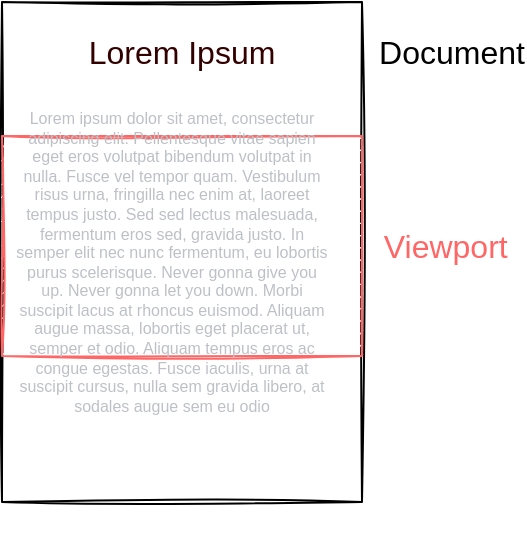 <mxfile version="19.0.3" type="device" pages="4"><diagram id="3cpxAuL0YE_vmagbhDHF" name="Page-1"><mxGraphModel dx="698" dy="698" grid="1" gridSize="10" guides="1" tooltips="1" connect="1" arrows="1" fold="1" page="1" pageScale="1" pageWidth="827" pageHeight="1169" math="0" shadow="0"><root><mxCell id="0"/><mxCell id="1" parent="0"/><mxCell id="OAbEQQM3nx41dl5Ajq4j-1" value="" style="rounded=0;whiteSpace=wrap;html=1;sketch=1;labelPosition=right;verticalLabelPosition=top;align=left;verticalAlign=bottom;" parent="1" vertex="1"><mxGeometry x="35" y="40" width="180" height="250" as="geometry"/></mxCell><mxCell id="OAbEQQM3nx41dl5Ajq4j-4" value="&lt;font color=&quot;#ff6666&quot;&gt;&amp;nbsp; Viewport&lt;/font&gt;" style="text;html=1;strokeColor=#FF6666;fillColor=#FFFFFF;align=left;verticalAlign=middle;whiteSpace=wrap;rounded=0;sketch=1;fillStyle=hachure;labelPosition=right;verticalLabelPosition=middle;fontSize=16;" parent="1" vertex="1"><mxGeometry x="35" y="107" width="180" height="110" as="geometry"/></mxCell><mxCell id="OAbEQQM3nx41dl5Ajq4j-5" value="Lorem Ipsum" style="text;html=1;strokeColor=none;fillColor=none;align=center;verticalAlign=middle;whiteSpace=wrap;rounded=0;sketch=1;fillStyle=hachure;fontSize=16;fontColor=#330000;" parent="1" vertex="1"><mxGeometry x="50" y="50" width="150" height="30" as="geometry"/></mxCell><mxCell id="OAbEQQM3nx41dl5Ajq4j-6" value="&lt;font color=&quot;#bdc1c6&quot;&gt;&lt;br&gt;&lt;/font&gt;&lt;p class=&quot;p1&quot;&gt;&lt;span class=&quot;s1&quot;&gt;&lt;font color=&quot;#bdc1c6&quot;&gt;Lorem ipsum dolor sit amet, consectetur adipiscing elit. Pellentesque vitae sapien eget eros volutpat bibendum volutpat in nulla. Fusce vel tempor quam. Vestibulum risus urna, fringilla nec enim at, laoreet tempus justo. Sed sed lectus malesuada, fermentum eros sed, gravida justo. In semper elit nec nunc fermentum, eu lobortis purus scelerisque. Never gonna give you up. Never gonna let you down. Morbi suscipit lacus at rhoncus euismod. Aliquam augue massa, lobortis eget placerat ut, semper et odio. Aliquam tempus eros ac congue egestas. Fusce iaculis, urna at suscipit cursus, nulla sem gravida libero, at sodales augue sem eu odio&lt;/font&gt;&lt;/span&gt;&lt;/p&gt;&lt;font color=&quot;#bdc1c6&quot;&gt;&lt;br&gt;&lt;br&gt;&lt;/font&gt;" style="text;html=1;strokeColor=none;fillColor=none;align=center;verticalAlign=middle;whiteSpace=wrap;rounded=0;sketch=1;fillStyle=hachure;fontSize=8;fontColor=#330000;" parent="1" vertex="1"><mxGeometry x="40" y="40" width="160" height="270" as="geometry"/></mxCell><mxCell id="OAbEQQM3nx41dl5Ajq4j-7" value="Document" style="text;html=1;strokeColor=none;fillColor=none;align=center;verticalAlign=middle;whiteSpace=wrap;rounded=0;dashed=1;fontSize=16;" parent="1" vertex="1"><mxGeometry x="230" y="50" width="60" height="30" as="geometry"/></mxCell></root></mxGraphModel></diagram><diagram id="mmbc34vVD5-PkJ6KhPQg" name="Page-2"><mxGraphModel dx="860" dy="698" grid="1" gridSize="10" guides="1" tooltips="1" connect="1" arrows="1" fold="1" page="1" pageScale="1" pageWidth="827" pageHeight="1169" math="0" shadow="0"><root><mxCell id="0"/><mxCell id="1" parent="0"/><mxCell id="gqRFK6Vii13Cnfis-Cu9-2" value="" style="rounded=0;whiteSpace=wrap;html=1;sketch=1;" parent="1" vertex="1"><mxGeometry x="35" y="40" width="180" height="450" as="geometry"/></mxCell><mxCell id="gqRFK6Vii13Cnfis-Cu9-5" value="&amp;lt;canvas&amp;gt;&lt;br&gt;QScreen" style="text;html=1;strokeColor=default;fillColor=#B9E0A5;align=center;verticalAlign=middle;whiteSpace=wrap;rounded=0;sketch=1;fillStyle=hachure;" parent="1" vertex="1"><mxGeometry x="55" y="90" width="140" height="80" as="geometry"/></mxCell><mxCell id="gqRFK6Vii13Cnfis-Cu9-6" value="&amp;lt;div&amp;gt;&lt;br&gt;QScreen" style="text;html=1;strokeColor=default;fillColor=#B9E0A5;align=center;verticalAlign=middle;whiteSpace=wrap;rounded=0;sketch=1;fillStyle=hachure;" parent="1" vertex="1"><mxGeometry x="79.5" y="330" width="86" height="130" as="geometry"/></mxCell><mxCell id="gqRFK6Vii13Cnfis-Cu9-8" value="&lt;font&gt;&amp;nbsp; Viewport&lt;/font&gt;" style="text;html=1;strokeColor=#FF6666;fillColor=#FFFFFF;align=left;verticalAlign=middle;whiteSpace=wrap;rounded=0;sketch=1;fillStyle=hachure;labelPosition=right;verticalLabelPosition=middle;fontSize=16;fontColor=none;noLabel=1;" parent="1" vertex="1"><mxGeometry x="35" y="107" width="180" height="110" as="geometry"/></mxCell><mxCell id="gqRFK6Vii13Cnfis-Cu9-9" value="Lorem Ipsum" style="text;html=1;strokeColor=none;fillColor=none;align=center;verticalAlign=middle;whiteSpace=wrap;rounded=0;sketch=1;fillStyle=hachure;fontSize=16;fontColor=#330000;" parent="1" vertex="1"><mxGeometry x="50" y="50" width="150" height="30" as="geometry"/></mxCell><mxCell id="gqRFK6Vii13Cnfis-Cu9-17" value="&lt;div class=&quot;ujudUb&quot; style=&quot;margin-bottom: 12px; text-indent: 0px;&quot;&gt;&lt;font face=&quot;arial, sans-serif&quot; color=&quot;#bdc1c6&quot;&gt;Lorem ipsum dolor sit amet, consectetur adipiscing elit. Pellentesque vitae sapien eget eros volutpat bibendum volutpat in nulla. Fusce vel tempor quam. Vestibulum risus urna, fringilla nec enim at, laoreet tempus justo. Sed sed lectus malesuada, fermentum eros sed, gravida justo. In semper elit nec nunc fermentum, eu lobortis purus scelerisque. Never gonna give you up. Never gonna let you down. Morbi suscipit lacus at rhoncus euismod. Aliquam augue massa, lobortis eget placerat ut, semper et odio. Aliquam tempus eros ac congue egestas. Fusce iaculis, urna at suscipit cursus, nulla sem gravida libero, at sodales augue sem eu odio&lt;/font&gt;&lt;br&gt;&lt;/div&gt;" style="text;html=1;strokeColor=none;fillColor=none;align=center;verticalAlign=middle;whiteSpace=wrap;rounded=0;sketch=1;fillStyle=hachure;fontSize=8;fontColor=#330000;" parent="1" vertex="1"><mxGeometry x="40" y="200" width="175" height="110" as="geometry"/></mxCell></root></mxGraphModel></diagram><diagram id="9aVo_tuNvp_uNWpSkLWr" name="Page-3"><mxGraphModel dx="860" dy="698" grid="1" gridSize="10" guides="1" tooltips="1" connect="1" arrows="1" fold="1" page="1" pageScale="1" pageWidth="827" pageHeight="1169" math="0" shadow="0"><root><mxCell id="0"/><mxCell id="1" parent="0"/><mxCell id="M2weyP7d3WeBIsd9MAb0-1" value="" style="rounded=0;whiteSpace=wrap;html=1;sketch=1;" parent="1" vertex="1"><mxGeometry x="40" y="40" width="170" height="120" as="geometry"/></mxCell><mxCell id="M2weyP7d3WeBIsd9MAb0-2" value="&amp;lt;div&amp;gt;&lt;br&gt;QScreen" style="text;html=1;strokeColor=default;fillColor=#B9E0A5;align=center;verticalAlign=middle;whiteSpace=wrap;rounded=0;sketch=1;fillStyle=hachure;" parent="1" vertex="1"><mxGeometry x="40" y="40" width="170" height="120" as="geometry"/></mxCell><mxCell id="M2weyP7d3WeBIsd9MAb0-3" value="&lt;font&gt;&amp;nbsp; Viewport&lt;/font&gt;" style="text;html=1;strokeColor=#FF6666;fillColor=#FFFFFF;align=left;verticalAlign=middle;whiteSpace=wrap;rounded=0;sketch=1;fillStyle=hachure;labelPosition=right;verticalLabelPosition=middle;fontSize=16;fontColor=none;noLabel=1;" parent="1" vertex="1"><mxGeometry x="40" y="40" width="170" height="120" as="geometry"/></mxCell></root></mxGraphModel></diagram><diagram id="7Z-2n4oRp4WeV6lsFkt2" name="Page-4"><mxGraphModel dx="860" dy="698" grid="1" gridSize="10" guides="1" tooltips="1" connect="1" arrows="1" fold="1" page="1" pageScale="1" pageWidth="827" pageHeight="1169" math="0" shadow="0"><root><mxCell id="0"/><mxCell id="1" parent="0"/><mxCell id="srVXsK6irY6IBRYIfAFX-1" value="" style="rounded=0;whiteSpace=wrap;html=1;sketch=1;" parent="1" vertex="1"><mxGeometry x="35" y="40" width="180" height="450" as="geometry"/></mxCell><mxCell id="srVXsK6irY6IBRYIfAFX-2" value="&amp;lt;canvas&amp;gt;&lt;br&gt;QScreen" style="text;html=1;strokeColor=default;fillColor=#B9E0A5;align=center;verticalAlign=middle;whiteSpace=wrap;rounded=0;sketch=1;fillStyle=hachure;" parent="1" vertex="1"><mxGeometry x="55" y="90" width="140" height="80" as="geometry"/></mxCell><mxCell id="srVXsK6irY6IBRYIfAFX-3" value="&amp;lt;div&amp;gt;&lt;br&gt;QScreen" style="text;html=1;strokeColor=default;fillColor=#B9E0A5;align=center;verticalAlign=middle;whiteSpace=wrap;rounded=0;sketch=1;fillStyle=hachure;" parent="1" vertex="1"><mxGeometry x="79.5" y="330" width="86" height="130" as="geometry"/></mxCell><mxCell id="srVXsK6irY6IBRYIfAFX-4" value="&lt;font&gt;&amp;nbsp; Viewport&lt;/font&gt;" style="text;html=1;strokeColor=#FF6666;fillColor=#FFFFFF;align=left;verticalAlign=middle;whiteSpace=wrap;rounded=0;sketch=1;fillStyle=hachure;labelPosition=right;verticalLabelPosition=middle;fontSize=16;fontColor=none;noLabel=1;" parent="1" vertex="1"><mxGeometry x="35" y="109" width="180" height="110" as="geometry"/></mxCell><mxCell id="srVXsK6irY6IBRYIfAFX-5" value="Primis Ipsum" style="text;html=1;strokeColor=none;fillColor=none;align=center;verticalAlign=middle;whiteSpace=wrap;rounded=0;sketch=1;fillStyle=hachure;fontSize=16;fontColor=#330000;" parent="1" vertex="1"><mxGeometry x="50" y="50" width="150" height="30" as="geometry"/></mxCell><mxCell id="srVXsK6irY6IBRYIfAFX-6" value="&lt;div class=&quot;ujudUb&quot; style=&quot;margin-bottom: 12px ; color: rgb(189 , 193 , 198) ; font-family: &amp;#34;arial&amp;#34; , sans-serif ; font-style: normal ; font-weight: 400 ; letter-spacing: normal ; text-indent: 0px ; text-transform: none ; word-spacing: 0px ; text-decoration: none&quot;&gt;&lt;font style=&quot;font-size: 8px&quot;&gt;We've known each other for so long&lt;br&gt;Your heart's been aching but you're too shy to say it&lt;br&gt;Inside we both know what's been going on&lt;br&gt;We know the game and we're gonna play it&lt;br&gt;And if you ask me how I'm feeling&lt;br&gt;Don't tell me you're too blind to see&lt;/font&gt;&lt;/div&gt;&lt;div class=&quot;ujudUb&quot; style=&quot;margin-bottom: 12px ; color: rgb(189 , 193 , 198) ; font-family: &amp;#34;arial&amp;#34; , sans-serif ; font-style: normal ; font-weight: 400 ; letter-spacing: normal ; text-indent: 0px ; text-transform: none ; word-spacing: 0px ; text-decoration: none&quot;&gt;&lt;font style=&quot;font-size: 8px&quot;&gt;Never gonna give you up&lt;br&gt;Never gonna let you down&lt;br&gt;Never gonna run around and desert you&lt;br&gt;Never gonna make you cry&lt;br&gt;Never gonna say goodbye&lt;br&gt;Never gonna tell a lie and hurt you&lt;/font&gt;&lt;/div&gt;" style="text;html=1;strokeColor=none;fillColor=none;align=center;verticalAlign=middle;whiteSpace=wrap;rounded=0;sketch=1;fillStyle=hachure;fontSize=8;fontColor=#330000;" parent="1" vertex="1"><mxGeometry x="30" y="200" width="185" height="110" as="geometry"/></mxCell><mxCell id="srVXsK6irY6IBRYIfAFX-13" value="" style="rounded=0;whiteSpace=wrap;html=1;sketch=1;" parent="1" vertex="1"><mxGeometry x="320" y="40" width="180" height="450" as="geometry"/></mxCell><mxCell id="srVXsK6irY6IBRYIfAFX-14" value="&amp;lt;div&amp;gt;&lt;br&gt;QScreen" style="text;html=1;strokeColor=default;fillColor=#B9E0A5;align=center;verticalAlign=middle;whiteSpace=wrap;rounded=0;sketch=1;fillStyle=hachure;" parent="1" vertex="1"><mxGeometry x="342" y="113" width="140" height="80" as="geometry"/></mxCell><mxCell id="srVXsK6irY6IBRYIfAFX-16" value="&lt;font&gt;&amp;nbsp; Viewport&lt;/font&gt;" style="text;html=1;strokeColor=#FF6666;fillColor=#FFFFFF;align=left;verticalAlign=middle;whiteSpace=wrap;rounded=0;sketch=1;fillStyle=hachure;labelPosition=right;verticalLabelPosition=middle;fontSize=16;fontColor=none;noLabel=1;" parent="1" vertex="1"><mxGeometry x="320" y="177" width="180" height="110" as="geometry"/></mxCell><mxCell id="srVXsK6irY6IBRYIfAFX-17" value="Secundus&amp;nbsp;Ipsum" style="text;html=1;strokeColor=none;fillColor=none;align=center;verticalAlign=middle;whiteSpace=wrap;rounded=0;sketch=1;fillStyle=hachure;fontSize=16;fontColor=#330000;" parent="1" vertex="1"><mxGeometry x="335" y="50" width="150" height="30" as="geometry"/></mxCell><mxCell id="ZT5joJu91vIwDW9Px35N-1" value="&amp;lt;div&amp;gt;&lt;br&gt;QScreen" style="text;html=1;strokeColor=default;fillColor=#B9E0A5;align=center;verticalAlign=middle;whiteSpace=wrap;rounded=0;sketch=1;fillStyle=hachure;" parent="1" vertex="1"><mxGeometry x="342" y="230" width="140" height="80" as="geometry"/></mxCell><mxCell id="ZT5joJu91vIwDW9Px35N-2" value="&amp;lt;div&amp;gt;&lt;br&gt;QScreen" style="text;html=1;strokeColor=default;fillColor=#B9E0A5;align=center;verticalAlign=middle;whiteSpace=wrap;rounded=0;sketch=1;fillStyle=hachure;" parent="1" vertex="1"><mxGeometry x="342" y="348" width="140" height="80" as="geometry"/></mxCell></root></mxGraphModel></diagram></mxfile>